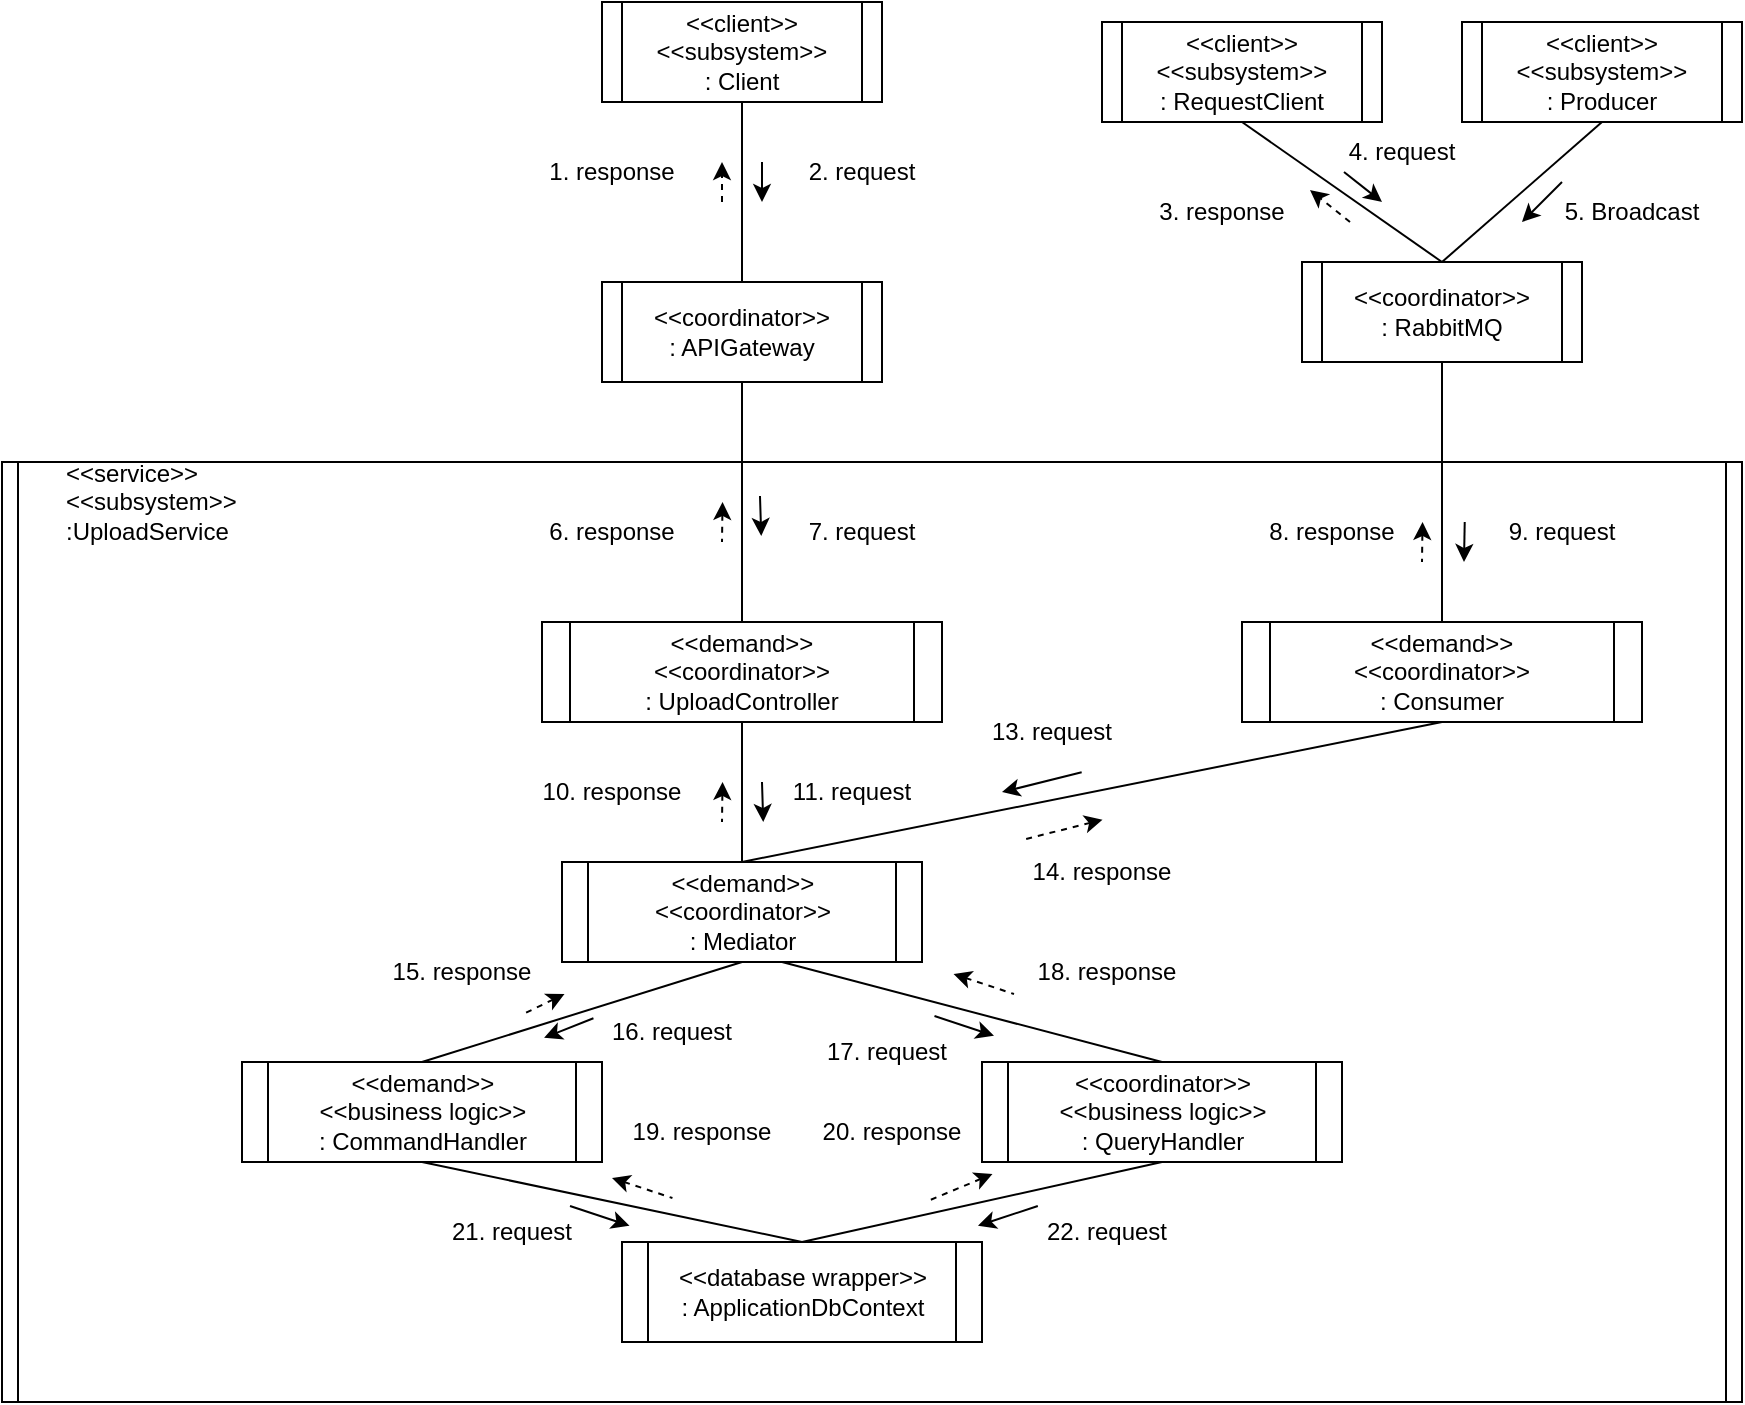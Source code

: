 <mxfile>
    <diagram id="YeBsLe0wz5kqz-9HFI_q" name="Page-1">
        <mxGraphModel dx="860" dy="854" grid="1" gridSize="10" guides="1" tooltips="1" connect="1" arrows="1" fold="1" page="1" pageScale="1" pageWidth="850" pageHeight="1100" math="0" shadow="0">
            <root>
                <mxCell id="0"/>
                <mxCell id="1" parent="0"/>
                <mxCell id="2" value="" style="shape=process;whiteSpace=wrap;html=1;backgroundOutline=1;size=0.009;" parent="1" vertex="1">
                    <mxGeometry x="390" y="230" width="870" height="470" as="geometry"/>
                </mxCell>
                <mxCell id="3" value="&amp;lt;&amp;lt;service&amp;gt;&amp;gt;&lt;br&gt;&amp;lt;&amp;lt;subsystem&amp;gt;&amp;gt;&lt;br&gt;:UploadService" style="text;html=1;strokeColor=none;fillColor=none;align=left;verticalAlign=middle;whiteSpace=wrap;rounded=0;" parent="1" vertex="1">
                    <mxGeometry x="420" y="230" width="160" height="40" as="geometry"/>
                </mxCell>
                <mxCell id="7" value="&amp;lt;&amp;lt;coordinator&amp;gt;&amp;gt;&lt;br style=&quot;border-color: var(--border-color);&quot;&gt;: APIGateway" style="shape=process;whiteSpace=wrap;html=1;backgroundOutline=1;size=0.071;" parent="1" vertex="1">
                    <mxGeometry x="690" y="140" width="140" height="50" as="geometry"/>
                </mxCell>
                <mxCell id="8" value="&amp;lt;&amp;lt;client&amp;gt;&amp;gt;&lt;br&gt;&amp;lt;&amp;lt;subsystem&amp;gt;&amp;gt;&lt;br style=&quot;border-color: var(--border-color);&quot;&gt;: Client" style="shape=process;whiteSpace=wrap;html=1;backgroundOutline=1;size=0.071;" parent="1" vertex="1">
                    <mxGeometry x="690" width="140" height="50" as="geometry"/>
                </mxCell>
                <mxCell id="10" value="&amp;lt;&amp;lt;demand&amp;gt;&amp;gt;&lt;br&gt;&amp;lt;&amp;lt;coordinator&amp;gt;&amp;gt;&lt;br style=&quot;border-color: var(--border-color);&quot;&gt;: UploadController" style="shape=process;whiteSpace=wrap;html=1;backgroundOutline=1;size=0.071;" parent="1" vertex="1">
                    <mxGeometry x="660" y="310" width="200" height="50" as="geometry"/>
                </mxCell>
                <mxCell id="13" value="" style="endArrow=none;html=1;entryX=0.5;entryY=1;entryDx=0;entryDy=0;exitX=0.5;exitY=0;exitDx=0;exitDy=0;" parent="1" source="10" target="7" edge="1">
                    <mxGeometry width="50" height="50" relative="1" as="geometry">
                        <mxPoint x="550" y="310" as="sourcePoint"/>
                        <mxPoint x="770" y="200" as="targetPoint"/>
                    </mxGeometry>
                </mxCell>
                <mxCell id="15" value="&amp;lt;&amp;lt;demand&amp;gt;&amp;gt;&lt;br&gt;&amp;lt;&amp;lt;coordinator&amp;gt;&amp;gt;&lt;br style=&quot;border-color: var(--border-color);&quot;&gt;: Mediator" style="shape=process;whiteSpace=wrap;html=1;backgroundOutline=1;size=0.071;" parent="1" vertex="1">
                    <mxGeometry x="670" y="430" width="180" height="50" as="geometry"/>
                </mxCell>
                <mxCell id="17" value="" style="endArrow=none;html=1;entryX=0.5;entryY=0;entryDx=0;entryDy=0;exitX=0.5;exitY=1;exitDx=0;exitDy=0;" parent="1" source="10" target="15" edge="1">
                    <mxGeometry width="50" height="50" relative="1" as="geometry">
                        <mxPoint x="550" y="360" as="sourcePoint"/>
                        <mxPoint x="790" y="450" as="targetPoint"/>
                    </mxGeometry>
                </mxCell>
                <mxCell id="19" value="&amp;lt;&amp;lt;demand&amp;gt;&amp;gt;&lt;br&gt;&amp;lt;&amp;lt;business logic&amp;gt;&amp;gt;&lt;br style=&quot;border-color: var(--border-color);&quot;&gt;: CommandHandler" style="shape=process;whiteSpace=wrap;html=1;backgroundOutline=1;size=0.071;" parent="1" vertex="1">
                    <mxGeometry x="510" y="530" width="180" height="50" as="geometry"/>
                </mxCell>
                <mxCell id="20" value="&amp;lt;&amp;lt;coordinator&amp;gt;&amp;gt;&lt;br&gt;&amp;lt;&amp;lt;business logic&amp;gt;&amp;gt;&lt;br style=&quot;border-color: var(--border-color);&quot;&gt;: QueryHandler" style="shape=process;whiteSpace=wrap;html=1;backgroundOutline=1;size=0.071;" parent="1" vertex="1">
                    <mxGeometry x="880" y="530" width="180" height="50" as="geometry"/>
                </mxCell>
                <mxCell id="21" value="" style="endArrow=none;html=1;entryX=0.5;entryY=1;entryDx=0;entryDy=0;exitX=0.5;exitY=0;exitDx=0;exitDy=0;" parent="1" source="19" target="15" edge="1">
                    <mxGeometry width="50" height="50" relative="1" as="geometry">
                        <mxPoint x="480" y="460" as="sourcePoint"/>
                        <mxPoint x="720" y="540" as="targetPoint"/>
                    </mxGeometry>
                </mxCell>
                <mxCell id="22" value="" style="endArrow=none;html=1;exitX=0.5;exitY=0;exitDx=0;exitDy=0;" parent="1" source="20" edge="1">
                    <mxGeometry width="50" height="50" relative="1" as="geometry">
                        <mxPoint x="670" y="540" as="sourcePoint"/>
                        <mxPoint x="780" y="480" as="targetPoint"/>
                    </mxGeometry>
                </mxCell>
                <mxCell id="23" value="&amp;lt;&amp;lt;database wrapper&amp;gt;&amp;gt;&lt;br style=&quot;border-color: var(--border-color);&quot;&gt;: ApplicationDbContext" style="shape=process;whiteSpace=wrap;html=1;backgroundOutline=1;size=0.071;" parent="1" vertex="1">
                    <mxGeometry x="700" y="620" width="180" height="50" as="geometry"/>
                </mxCell>
                <mxCell id="24" value="" style="endArrow=none;html=1;entryX=0.5;entryY=1;entryDx=0;entryDy=0;exitX=0.5;exitY=0;exitDx=0;exitDy=0;" parent="1" source="23" target="19" edge="1">
                    <mxGeometry width="50" height="50" relative="1" as="geometry">
                        <mxPoint x="760" y="630" as="sourcePoint"/>
                        <mxPoint x="810" y="580" as="targetPoint"/>
                    </mxGeometry>
                </mxCell>
                <mxCell id="25" value="" style="endArrow=none;html=1;entryX=0.5;entryY=0;entryDx=0;entryDy=0;exitX=0.5;exitY=1;exitDx=0;exitDy=0;" parent="1" source="20" target="23" edge="1">
                    <mxGeometry width="50" height="50" relative="1" as="geometry">
                        <mxPoint x="800" y="630" as="sourcePoint"/>
                        <mxPoint x="670" y="590" as="targetPoint"/>
                    </mxGeometry>
                </mxCell>
                <mxCell id="28" value="" style="endArrow=none;html=1;entryX=0.5;entryY=1;entryDx=0;entryDy=0;exitX=0.5;exitY=0;exitDx=0;exitDy=0;" parent="1" source="7" target="8" edge="1">
                    <mxGeometry width="50" height="50" relative="1" as="geometry">
                        <mxPoint x="640" y="260" as="sourcePoint"/>
                        <mxPoint x="690" y="210" as="targetPoint"/>
                    </mxGeometry>
                </mxCell>
                <mxCell id="29" value="" style="endArrow=classic;html=1;" parent="1" edge="1">
                    <mxGeometry width="50" height="50" relative="1" as="geometry">
                        <mxPoint x="770" y="80" as="sourcePoint"/>
                        <mxPoint x="770" y="100" as="targetPoint"/>
                    </mxGeometry>
                </mxCell>
                <mxCell id="30" value="" style="endArrow=classic;html=1;dashed=1;" parent="1" edge="1">
                    <mxGeometry width="50" height="50" relative="1" as="geometry">
                        <mxPoint x="750" y="100" as="sourcePoint"/>
                        <mxPoint x="750" y="80" as="targetPoint"/>
                    </mxGeometry>
                </mxCell>
                <mxCell id="31" value="2. request" style="text;html=1;strokeColor=none;fillColor=none;align=center;verticalAlign=middle;whiteSpace=wrap;rounded=0;" parent="1" vertex="1">
                    <mxGeometry x="790" y="70" width="60" height="30" as="geometry"/>
                </mxCell>
                <mxCell id="32" value="1. response" style="text;html=1;strokeColor=none;fillColor=none;align=center;verticalAlign=middle;whiteSpace=wrap;rounded=0;" parent="1" vertex="1">
                    <mxGeometry x="660" y="70" width="70" height="30" as="geometry"/>
                </mxCell>
                <mxCell id="35" value="" style="endArrow=classic;html=1;entryX=0.526;entryY=0;entryDx=0;entryDy=0;entryPerimeter=0;" parent="1" edge="1">
                    <mxGeometry width="50" height="50" relative="1" as="geometry">
                        <mxPoint x="769" y="247" as="sourcePoint"/>
                        <mxPoint x="769.62" y="267.0" as="targetPoint"/>
                    </mxGeometry>
                </mxCell>
                <mxCell id="42" value="" style="endArrow=classic;html=1;exitX=0.356;exitY=0.596;exitDx=0;exitDy=0;exitPerimeter=0;entryX=0.602;entryY=0.383;entryDx=0;entryDy=0;entryPerimeter=0;" parent="1" edge="1">
                    <mxGeometry width="50" height="50" relative="1" as="geometry">
                        <mxPoint x="685.72" y="508.12" as="sourcePoint"/>
                        <mxPoint x="661.04" y="517.87" as="targetPoint"/>
                    </mxGeometry>
                </mxCell>
                <mxCell id="43" value="" style="endArrow=classic;html=1;entryX=0.477;entryY=0.404;entryDx=0;entryDy=0;entryPerimeter=0;" parent="1" edge="1">
                    <mxGeometry width="50" height="50" relative="1" as="geometry">
                        <mxPoint x="856.24" y="507" as="sourcePoint"/>
                        <mxPoint x="886" y="516.88" as="targetPoint"/>
                    </mxGeometry>
                </mxCell>
                <mxCell id="44" value="" style="endArrow=classic;html=1;entryX=0.477;entryY=0.404;entryDx=0;entryDy=0;entryPerimeter=0;" parent="1" edge="1">
                    <mxGeometry width="50" height="50" relative="1" as="geometry">
                        <mxPoint x="674" y="602" as="sourcePoint"/>
                        <mxPoint x="703.76" y="611.88" as="targetPoint"/>
                    </mxGeometry>
                </mxCell>
                <mxCell id="45" value="" style="endArrow=classic;html=1;exitX=0.636;exitY=0.362;exitDx=0;exitDy=0;exitPerimeter=0;entryX=0.602;entryY=0.383;entryDx=0;entryDy=0;entryPerimeter=0;" parent="1" edge="1">
                    <mxGeometry width="50" height="50" relative="1" as="geometry">
                        <mxPoint x="907.92" y="602" as="sourcePoint"/>
                        <mxPoint x="878" y="611.87" as="targetPoint"/>
                    </mxGeometry>
                </mxCell>
                <mxCell id="50" value="" style="endArrow=classic;html=1;entryX=0.526;entryY=0;entryDx=0;entryDy=0;entryPerimeter=0;" parent="1" edge="1">
                    <mxGeometry width="50" height="50" relative="1" as="geometry">
                        <mxPoint x="770" y="390" as="sourcePoint"/>
                        <mxPoint x="770.62" y="410.0" as="targetPoint"/>
                    </mxGeometry>
                </mxCell>
                <mxCell id="51" value="&amp;lt;&amp;lt;client&amp;gt;&amp;gt;&lt;br&gt;&amp;lt;&amp;lt;subsystem&amp;gt;&amp;gt;&lt;br style=&quot;border-color: var(--border-color);&quot;&gt;: RequestClient" style="shape=process;whiteSpace=wrap;html=1;backgroundOutline=1;size=0.071;" parent="1" vertex="1">
                    <mxGeometry x="940" y="10" width="140" height="50" as="geometry"/>
                </mxCell>
                <mxCell id="52" value="&amp;lt;&amp;lt;client&amp;gt;&amp;gt;&lt;br&gt;&amp;lt;&amp;lt;subsystem&amp;gt;&amp;gt;&lt;br style=&quot;border-color: var(--border-color);&quot;&gt;: Producer" style="shape=process;whiteSpace=wrap;html=1;backgroundOutline=1;size=0.071;" parent="1" vertex="1">
                    <mxGeometry x="1120" y="10" width="140" height="50" as="geometry"/>
                </mxCell>
                <mxCell id="53" value="&amp;lt;&amp;lt;coordinator&amp;gt;&amp;gt;&lt;br style=&quot;border-color: var(--border-color);&quot;&gt;: RabbitMQ" style="shape=process;whiteSpace=wrap;html=1;backgroundOutline=1;size=0.071;" parent="1" vertex="1">
                    <mxGeometry x="1040" y="130" width="140" height="50" as="geometry"/>
                </mxCell>
                <mxCell id="58" value="" style="endArrow=none;html=1;entryX=0.5;entryY=1;entryDx=0;entryDy=0;exitX=0.5;exitY=0;exitDx=0;exitDy=0;" parent="1" source="53" target="51" edge="1">
                    <mxGeometry width="50" height="50" relative="1" as="geometry">
                        <mxPoint x="1050" y="150" as="sourcePoint"/>
                        <mxPoint x="1050" y="60" as="targetPoint"/>
                    </mxGeometry>
                </mxCell>
                <mxCell id="59" value="" style="endArrow=none;html=1;entryX=0.5;entryY=1;entryDx=0;entryDy=0;exitX=0.5;exitY=0;exitDx=0;exitDy=0;" parent="1" source="53" target="52" edge="1">
                    <mxGeometry width="50" height="50" relative="1" as="geometry">
                        <mxPoint x="1120" y="140" as="sourcePoint"/>
                        <mxPoint x="1020" y="70" as="targetPoint"/>
                    </mxGeometry>
                </mxCell>
                <mxCell id="61" value="" style="endArrow=classic;html=1;" parent="1" edge="1">
                    <mxGeometry width="50" height="50" relative="1" as="geometry">
                        <mxPoint x="1061" y="85" as="sourcePoint"/>
                        <mxPoint x="1080" y="100" as="targetPoint"/>
                    </mxGeometry>
                </mxCell>
                <mxCell id="62" value="" style="endArrow=classic;html=1;dashed=1;" parent="1" edge="1">
                    <mxGeometry width="50" height="50" relative="1" as="geometry">
                        <mxPoint x="1064" y="110" as="sourcePoint"/>
                        <mxPoint x="1044" y="94" as="targetPoint"/>
                    </mxGeometry>
                </mxCell>
                <mxCell id="63" value="4. request" style="text;html=1;strokeColor=none;fillColor=none;align=center;verticalAlign=middle;whiteSpace=wrap;rounded=0;" parent="1" vertex="1">
                    <mxGeometry x="1060" y="60" width="60" height="30" as="geometry"/>
                </mxCell>
                <mxCell id="64" value="3. response" style="text;html=1;strokeColor=none;fillColor=none;align=center;verticalAlign=middle;whiteSpace=wrap;rounded=0;" parent="1" vertex="1">
                    <mxGeometry x="960" y="90" width="80" height="30" as="geometry"/>
                </mxCell>
                <mxCell id="66" value="" style="endArrow=classic;html=1;" parent="1" edge="1">
                    <mxGeometry width="50" height="50" relative="1" as="geometry">
                        <mxPoint x="1170" y="90" as="sourcePoint"/>
                        <mxPoint x="1150" y="110" as="targetPoint"/>
                    </mxGeometry>
                </mxCell>
                <mxCell id="68" value="5. Broadcast" style="text;html=1;strokeColor=none;fillColor=none;align=center;verticalAlign=middle;whiteSpace=wrap;rounded=0;" parent="1" vertex="1">
                    <mxGeometry x="1170" y="90" width="70" height="30" as="geometry"/>
                </mxCell>
                <mxCell id="69" value="&amp;lt;&amp;lt;demand&amp;gt;&amp;gt;&lt;br&gt;&amp;lt;&amp;lt;coordinator&amp;gt;&amp;gt;&lt;br style=&quot;border-color: var(--border-color);&quot;&gt;: Consumer" style="shape=process;whiteSpace=wrap;html=1;backgroundOutline=1;size=0.071;" parent="1" vertex="1">
                    <mxGeometry x="1010" y="310" width="200" height="50" as="geometry"/>
                </mxCell>
                <mxCell id="71" value="" style="endArrow=none;html=1;entryX=0.5;entryY=1;entryDx=0;entryDy=0;exitX=0.5;exitY=0;exitDx=0;exitDy=0;" parent="1" source="69" target="53" edge="1">
                    <mxGeometry width="50" height="50" relative="1" as="geometry">
                        <mxPoint x="1070" y="250" as="sourcePoint"/>
                        <mxPoint x="970" y="180" as="targetPoint"/>
                    </mxGeometry>
                </mxCell>
                <mxCell id="72" value="" style="endArrow=none;html=1;entryX=0.5;entryY=1;entryDx=0;entryDy=0;exitX=0.5;exitY=0;exitDx=0;exitDy=0;" parent="1" source="15" target="69" edge="1">
                    <mxGeometry width="50" height="50" relative="1" as="geometry">
                        <mxPoint x="960" y="490" as="sourcePoint"/>
                        <mxPoint x="960" y="360" as="targetPoint"/>
                    </mxGeometry>
                </mxCell>
                <mxCell id="73" value="" style="endArrow=classic;html=1;exitX=0.828;exitY=0.085;exitDx=0;exitDy=0;exitPerimeter=0;" parent="1" edge="1">
                    <mxGeometry width="50" height="50" relative="1" as="geometry">
                        <mxPoint x="1121.36" y="259.95" as="sourcePoint"/>
                        <mxPoint x="1121" y="280" as="targetPoint"/>
                    </mxGeometry>
                </mxCell>
                <mxCell id="74" value="" style="endArrow=classic;html=1;exitX=0.609;exitY=0.362;exitDx=0;exitDy=0;exitPerimeter=0;" parent="1" edge="1">
                    <mxGeometry width="50" height="50" relative="1" as="geometry">
                        <mxPoint x="929.83" y="385.14" as="sourcePoint"/>
                        <mxPoint x="890" y="395.05" as="targetPoint"/>
                    </mxGeometry>
                </mxCell>
                <mxCell id="76" value="" style="endArrow=none;html=1;exitX=0.727;exitY=0.106;exitDx=0;exitDy=0;exitPerimeter=0;startArrow=classic;startFill=1;endFill=0;dashed=1;entryX=0.379;entryY=0;entryDx=0;entryDy=0;entryPerimeter=0;" edge="1" parent="1">
                    <mxGeometry width="50" height="50" relative="1" as="geometry">
                        <mxPoint x="750.27" y="250.0" as="sourcePoint"/>
                        <mxPoint x="750.0" y="270" as="targetPoint"/>
                    </mxGeometry>
                </mxCell>
                <mxCell id="77" value="" style="endArrow=none;html=1;exitX=0.727;exitY=0.106;exitDx=0;exitDy=0;exitPerimeter=0;startArrow=classic;startFill=1;endFill=0;dashed=1;entryX=0.379;entryY=0;entryDx=0;entryDy=0;entryPerimeter=0;" edge="1" parent="1">
                    <mxGeometry width="50" height="50" relative="1" as="geometry">
                        <mxPoint x="750.27" y="390" as="sourcePoint"/>
                        <mxPoint x="750" y="410" as="targetPoint"/>
                    </mxGeometry>
                </mxCell>
                <mxCell id="78" value="" style="endArrow=none;html=1;exitX=0.727;exitY=0.106;exitDx=0;exitDy=0;exitPerimeter=0;startArrow=classic;startFill=1;endFill=0;dashed=1;entryX=0.356;entryY=0.617;entryDx=0;entryDy=0;entryPerimeter=0;" edge="1" parent="1">
                    <mxGeometry width="50" height="50" relative="1" as="geometry">
                        <mxPoint x="671.27" y="496" as="sourcePoint"/>
                        <mxPoint x="650.72" y="505.99" as="targetPoint"/>
                    </mxGeometry>
                </mxCell>
                <mxCell id="82" value="" style="endArrow=none;html=1;exitX=0.494;exitY=0.617;exitDx=0;exitDy=0;exitPerimeter=0;startArrow=classic;startFill=1;endFill=0;dashed=1;" edge="1" parent="1">
                    <mxGeometry width="50" height="50" relative="1" as="geometry">
                        <mxPoint x="865.78" y="485.99" as="sourcePoint"/>
                        <mxPoint x="896" y="496" as="targetPoint"/>
                    </mxGeometry>
                </mxCell>
                <mxCell id="83" value="" style="endArrow=none;html=1;exitX=0.494;exitY=0.617;exitDx=0;exitDy=0;exitPerimeter=0;startArrow=classic;startFill=1;endFill=0;dashed=1;" edge="1" parent="1">
                    <mxGeometry width="50" height="50" relative="1" as="geometry">
                        <mxPoint x="695" y="588" as="sourcePoint"/>
                        <mxPoint x="725.22" y="598.01" as="targetPoint"/>
                    </mxGeometry>
                </mxCell>
                <mxCell id="85" value="" style="endArrow=none;html=1;exitX=0.621;exitY=0.404;exitDx=0;exitDy=0;exitPerimeter=0;startArrow=classic;startFill=1;endFill=0;dashed=1;entryX=0.356;entryY=0.617;entryDx=0;entryDy=0;entryPerimeter=0;" edge="1" parent="1">
                    <mxGeometry width="50" height="50" relative="1" as="geometry">
                        <mxPoint x="940.27" y="408.88" as="sourcePoint"/>
                        <mxPoint x="900.0" y="418.99" as="targetPoint"/>
                    </mxGeometry>
                </mxCell>
                <mxCell id="86" value="" style="endArrow=none;html=1;exitX=0.727;exitY=0.106;exitDx=0;exitDy=0;exitPerimeter=0;startArrow=classic;startFill=1;endFill=0;dashed=1;entryX=0.379;entryY=0;entryDx=0;entryDy=0;entryPerimeter=0;" edge="1" parent="1">
                    <mxGeometry width="50" height="50" relative="1" as="geometry">
                        <mxPoint x="1100.27" y="260.0" as="sourcePoint"/>
                        <mxPoint x="1100" y="280" as="targetPoint"/>
                    </mxGeometry>
                </mxCell>
                <mxCell id="87" value="7. request" style="text;html=1;strokeColor=none;fillColor=none;align=center;verticalAlign=middle;whiteSpace=wrap;rounded=0;" vertex="1" parent="1">
                    <mxGeometry x="790" y="250" width="60" height="30" as="geometry"/>
                </mxCell>
                <mxCell id="88" value="6. response" style="text;html=1;strokeColor=none;fillColor=none;align=center;verticalAlign=middle;whiteSpace=wrap;rounded=0;" vertex="1" parent="1">
                    <mxGeometry x="660" y="250" width="70" height="30" as="geometry"/>
                </mxCell>
                <mxCell id="89" value="10. response" style="text;html=1;strokeColor=none;fillColor=none;align=center;verticalAlign=middle;whiteSpace=wrap;rounded=0;" vertex="1" parent="1">
                    <mxGeometry x="650" y="380" width="90" height="30" as="geometry"/>
                </mxCell>
                <mxCell id="90" value="11. request" style="text;html=1;strokeColor=none;fillColor=none;align=center;verticalAlign=middle;whiteSpace=wrap;rounded=0;" vertex="1" parent="1">
                    <mxGeometry x="780" y="380" width="70" height="30" as="geometry"/>
                </mxCell>
                <mxCell id="91" value="15. response" style="text;html=1;strokeColor=none;fillColor=none;align=center;verticalAlign=middle;whiteSpace=wrap;rounded=0;" vertex="1" parent="1">
                    <mxGeometry x="580" y="470" width="80" height="30" as="geometry"/>
                </mxCell>
                <mxCell id="92" value="16. request" style="text;html=1;strokeColor=none;fillColor=none;align=center;verticalAlign=middle;whiteSpace=wrap;rounded=0;" vertex="1" parent="1">
                    <mxGeometry x="690" y="500" width="70" height="30" as="geometry"/>
                </mxCell>
                <mxCell id="93" value="18. response" style="text;html=1;strokeColor=none;fillColor=none;align=center;verticalAlign=middle;whiteSpace=wrap;rounded=0;" vertex="1" parent="1">
                    <mxGeometry x="905" y="470" width="75" height="30" as="geometry"/>
                </mxCell>
                <mxCell id="95" value="17. request" style="text;html=1;strokeColor=none;fillColor=none;align=center;verticalAlign=middle;whiteSpace=wrap;rounded=0;" vertex="1" parent="1">
                    <mxGeometry x="800" y="510" width="65" height="30" as="geometry"/>
                </mxCell>
                <mxCell id="96" value="" style="endArrow=none;html=1;exitX=0.552;exitY=0.766;exitDx=0;exitDy=0;exitPerimeter=0;startArrow=classic;startFill=1;endFill=0;dashed=1;entryX=0.356;entryY=0.617;entryDx=0;entryDy=0;entryPerimeter=0;" edge="1" parent="1">
                    <mxGeometry width="50" height="50" relative="1" as="geometry">
                        <mxPoint x="885.24" y="586.02" as="sourcePoint"/>
                        <mxPoint x="851.72" y="599.99" as="targetPoint"/>
                    </mxGeometry>
                </mxCell>
                <mxCell id="98" value="19. response" style="text;html=1;strokeColor=none;fillColor=none;align=center;verticalAlign=middle;whiteSpace=wrap;rounded=0;" vertex="1" parent="1">
                    <mxGeometry x="700" y="550" width="80" height="30" as="geometry"/>
                </mxCell>
                <mxCell id="99" value="21. request" style="text;html=1;strokeColor=none;fillColor=none;align=center;verticalAlign=middle;whiteSpace=wrap;rounded=0;" vertex="1" parent="1">
                    <mxGeometry x="610" y="600" width="70" height="30" as="geometry"/>
                </mxCell>
                <mxCell id="100" value="22. request" style="text;html=1;strokeColor=none;fillColor=none;align=center;verticalAlign=middle;whiteSpace=wrap;rounded=0;" vertex="1" parent="1">
                    <mxGeometry x="905" y="600" width="75" height="30" as="geometry"/>
                </mxCell>
                <mxCell id="101" value="20. response" style="text;html=1;strokeColor=none;fillColor=none;align=center;verticalAlign=middle;whiteSpace=wrap;rounded=0;" vertex="1" parent="1">
                    <mxGeometry x="795" y="550" width="80" height="30" as="geometry"/>
                </mxCell>
                <mxCell id="102" value="13. request" style="text;html=1;strokeColor=none;fillColor=none;align=center;verticalAlign=middle;whiteSpace=wrap;rounded=0;" vertex="1" parent="1">
                    <mxGeometry x="880" y="350" width="70" height="30" as="geometry"/>
                </mxCell>
                <mxCell id="103" value="14. response" style="text;html=1;strokeColor=none;fillColor=none;align=center;verticalAlign=middle;whiteSpace=wrap;rounded=0;" vertex="1" parent="1">
                    <mxGeometry x="900" y="420" width="80" height="30" as="geometry"/>
                </mxCell>
                <mxCell id="104" value="9. request" style="text;html=1;strokeColor=none;fillColor=none;align=center;verticalAlign=middle;whiteSpace=wrap;rounded=0;" vertex="1" parent="1">
                    <mxGeometry x="1140" y="250" width="60" height="30" as="geometry"/>
                </mxCell>
                <mxCell id="105" value="8. response" style="text;html=1;strokeColor=none;fillColor=none;align=center;verticalAlign=middle;whiteSpace=wrap;rounded=0;" vertex="1" parent="1">
                    <mxGeometry x="1020" y="250" width="70" height="30" as="geometry"/>
                </mxCell>
            </root>
        </mxGraphModel>
    </diagram>
</mxfile>